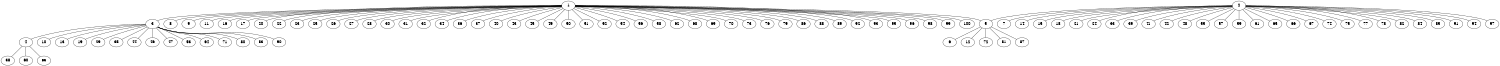 graph G {
	graph [maxiter=5000, start=7, center=1, size="10,10"];
	node [label="\N"];
	graph [bb="0,0,375.74,594.08"];
	1 [label=1, pos="133.56,309.02", width="0.75", height="0.51389"];
	2 [label=2, pos="217.42,113.9", width="0.75", height="0.51389"];
	3 [label=3, pos="177.12,418.32", width="0.75", height="0.51389"];
	4 [label=4, pos="248.41,487.46", width="0.75", height="0.51389"];
	5 [label=5, pos="200.19,211.87", width="0.75", height="0.51389"];
	6 [label=6, pos="309.42,253.53", width="0.75", height="0.51389"];
	7 [label=7, pos="261.42,133.77", width="0.75", height="0.51389"];
	8 [label=8, pos="63.859,293.4", width="0.75", height="0.51389"];
	9 [label=9, pos="45.23,252.01", width="0.75", height="0.51389"];
	10 [label=10, pos="143.39,485.72", width="0.75", height="0.51389"];
	11 [label=11, pos="143.62,360.88", width="0.75", height="0.51389"];
	12 [label=12, pos="307.35,233.79", width="0.75", height="0.51389"];
	13 [label=13, pos="107.3,484.85", width="0.75", height="0.51389"];
	14 [label=14, pos="150.81,29.503", width="0.75", height="0.51389"];
	15 [label=15, pos="135.99,94.645", width="0.75", height="0.51389"];
	16 [label=16, pos="97.889,386.99", width="0.75", height="0.51389"];
	17 [label=17, pos="28,299.78", width="0.75", height="0.51389"];
	18 [label=18, pos="159.11,82.666", width="0.75", height="0.51389"];
	19 [label=19, pos="281.16,423.52", width="0.75", height="0.51389"];
	20 [label=20, pos="226.47,341.82", width="0.75", height="0.51389"];
	21 [label=21, pos="305.78,64.211", width="0.75", height="0.51389"];
	22 [label=22, pos="176.96,324.24", width="0.75", height="0.51389"];
	23 [label=23, pos="179.49,268.49", width="0.75", height="0.51389"];
	24 [label=24, pos="248.54,24.075", width="0.75", height="0.51389"];
	25 [label=25, pos="28.676,316.67", width="0.75", height="0.51389"];
	26 [label=26, pos="61.82,325.34", width="0.75", height="0.51389"];
	27 [label=27, pos="89.591,270.64", width="0.75", height="0.51389"];
	28 [label=28, pos="172.11,366.4", width="0.75", height="0.51389"];
	29 [label=29, pos="288.24,407.15", width="0.75", height="0.51389"];
	30 [label=30, pos="84.003,229.8", width="0.75", height="0.51389"];
	31 [label=31, pos="36.085,348.58", width="0.75", height="0.51389"];
	32 [label=32, pos="78.904,380.04", width="0.75", height="0.51389"];
	33 [label=33, pos="294.92,146.37", width="0.75", height="0.51389"];
	34 [label=34, pos="34.405,269.35", width="0.75", height="0.51389"];
	35 [label=35, pos="75.166,468.41", width="0.75", height="0.51389"];
	36 [label=36, pos="148.66,381.89", width="0.75", height="0.51389"];
	37 [label=37, pos="182.78,298.63", width="0.75", height="0.51389"];
	38 [label=38, pos="237.97,574.58", width="0.75", height="0.51389"];
	39 [label=39, pos="326.4,90.95", width="0.75", height="0.51389"];
	40 [label=40, pos="61.199,264.84", width="0.75", height="0.51389"];
	41 [label=41, pos="172.5,106.63", width="0.75", height="0.51389"];
	42 [label=42, pos="270.18,36.482", width="0.75", height="0.51389"];
	43 [label=43, pos="150.9,268.75", width="0.75", height="0.51389"];
	44 [label=44, pos="157.05,500.2", width="0.75", height="0.51389"];
	45 [label=45, pos="62.008,239.42", width="0.75", height="0.51389"];
	46 [label=46, pos="177.66,492.88", width="0.75", height="0.51389"];
	47 [label=47, pos="123.91,493.37", width="0.75", height="0.51389"];
	48 [label=48, pos="157.96,51.494", width="0.75", height="0.51389"];
	49 [label=49, pos="51.183,357.02", width="0.75", height="0.51389"];
	50 [label=50, pos="130.64,234.07", width="0.75", height="0.51389"];
	51 [label=51, pos="88.711,246.12", width="0.75", height="0.51389"];
	52 [label=52, pos="167.94,250.05", width="0.75", height="0.51389"];
	53 [label=53, pos="216.54,473.44", width="0.75", height="0.51389"];
	54 [label=54, pos="59.215,374.04", width="0.75", height="0.51389"];
	55 [label=55, pos="327.28,139.92", width="0.75", height="0.51389"];
	56 [label=56, pos="137.65,249.61", width="0.75", height="0.51389"];
	57 [label=57, pos="177.71,20.463", width="0.75", height="0.51389"];
	58 [label=58, pos="76.77,354.23", width="0.75", height="0.51389"];
	59 [label=59, pos="305.36,88.144", width="0.75", height="0.51389"];
	60 [label=60, pos="347.74,495.58", width="0.75", height="0.51389"];
	61 [label=61, pos="192.68,45.605", width="0.75", height="0.51389"];
	62 [label=62, pos="191.56,365.47", width="0.75", height="0.51389"];
	63 [label=63, pos="309.35,539.04", width="0.75", height="0.51389"];
	64 [label=64, pos="90.967,477.66", width="0.75", height="0.51389"];
	65 [label=65, pos="130.05,46.609", width="0.75", height="0.51389"];
	66 [label=66, pos="203.85,19.5", width="0.75", height="0.51389"];
	67 [label=67, pos="118.66,63.113", width="0.75", height="0.51389"];
	68 [label=68, pos="110.25,366.99", width="0.75", height="0.51389"];
	69 [label=69, pos="36.833,286.36", width="0.75", height="0.51389"];
	70 [label=70, pos="100.76,340.47", width="0.75", height="0.51389"];
	71 [label=71, pos="197.09,486.95", width="0.75", height="0.51389"];
	72 [label=72, pos="107.49,157.65", width="0.75", height="0.51389"];
	73 [label=73, pos="123.82,385.42", width="0.75", height="0.51389"];
	74 [label=74, pos="306.82,129.12", width="0.75", height="0.51389"];
	75 [label=75, pos="289.97,48.325", width="0.75", height="0.51389"];
	76 [label=76, pos="109.49,235.26", width="0.75", height="0.51389"];
	77 [label=77, pos="237.63,53.679", width="0.75", height="0.51389"];
	78 [label=78, pos="247.11,100.58", width="0.75", height="0.51389"];
	79 [label=79, pos="232.51,325.67", width="0.75", height="0.51389"];
	80 [label=80, pos="246.8,438.32", width="0.75", height="0.51389"];
	81 [label=81, pos="288.47,235.62", width="0.75", height="0.51389"];
	82 [label=82, pos="263.66,72.37", width="0.75", height="0.51389"];
	83 [label=83, pos="245.95,460.15", width="0.75", height="0.51389"];
	84 [label=84, pos="117,81.717", width="0.75", height="0.51389"];
	85 [label=85, pos="330.8,116.33", width="0.75", height="0.51389"];
	86 [label=86, pos="209.01,354.39", width="0.75", height="0.51389"];
	87 [label=87, pos="278.09,216.18", width="0.75", height="0.51389"];
	88 [label=88, pos="205.75,292.96", width="0.75", height="0.51389"];
	89 [label=89, pos="37.389,330.59", width="0.75", height="0.51389"];
	90 [label=90, pos="270.46,441.96", width="0.75", height="0.51389"];
	91 [label=91, pos="283.76,107.67", width="0.75", height="0.51389"];
	92 [label=92, pos="224.97,292.57", width="0.75", height="0.51389"];
	93 [label=93, pos="202.33,332.81", width="0.75", height="0.51389"];
	94 [label=94, pos="225.27,23.587", width="0.75", height="0.51389"];
	95 [label=95, pos="115.17,277", width="0.75", height="0.51389"];
	96 [label=96, pos="86.82,310.05", width="0.75", height="0.51389"];
	97 [label=97, pos="196.32,74.766", width="0.75", height="0.51389"];
	98 [label=98, pos="230.55,310.18", width="0.75", height="0.51389"];
	99 [label=99, pos="203.16,270.85", width="0.75", height="0.51389"];
	100 [label=100, pos="149.72,337.33", width="0.83333", height="0.51389"];
	1 -- 3 [dir=none, pos="140.75,327.07 148.82,347.32 161.84,379.98 169.91,400.25"];
	1 -- 5 [dir=none, pos="145.17,292.1 157.32,274.37 176.3,246.69 188.49,228.92"];
	1 -- 8 [dir=none, pos="107.61,303.2 101.72,301.89 95.478,300.49 89.603,299.17"];
	1 -- 9 [dir=none, pos="113.52,296.08 98.961,286.69 79.359,274.04 64.89,264.7"];
	1 -- 11 [dir=none, pos="137.14,327.45 138.09,332.34 139.11,337.62 140.06,342.51"];
	1 -- 16 [dir=none, pos="125.47,326.71 119.67,339.38 111.89,356.38 106.08,369.1"];
	1 -- 17 [dir=none, pos="106.65,306.66 90.77,305.27 70.736,303.52 54.862,302.13"];
	1 -- 20 [dir=none, pos="157.97,317.64 171.63,322.46 188.6,328.44 202.23,333.26"];
	1 -- 22 [dir=none, pos="157.8,317.52 157.95,317.58 158.11,317.63 158.26,317.68"];
	1 -- 23 [dir=none, pos="150.15,294.39 154.26,290.76 158.66,286.87 162.78,283.24"];
	1 -- 25 [dir=none, pos="106.55,310.99 90.892,312.13 71.24,313.57 55.595,314.71"];
	1 -- 26 [dir=none, pos="107.66,314.91 101.24,316.37 94.355,317.94 87.924,319.4"];
	1 -- 27 [dir=none, pos="116.69,294.29 113.3,291.33 109.73,288.22 106.35,285.27"];
	1 -- 28 [dir=none, pos="144.92,325.92 149.9,333.33 155.72,342 160.7,349.42"];
	1 -- 30 [dir=none, pos="122.81,291.83 114.5,278.54 103.04,260.23 94.736,246.96"];
	1 -- 31 [dir=none, pos="109.97,318.59 94.64,324.81 74.747,332.89 59.464,339.09"];
	1 -- 32 [dir=none, pos="120.89,325.49 112.06,336.97 100.33,352.2 91.512,363.66"];
	1 -- 34 [dir=none, pos="110.06,299.62 94.257,293.29 73.506,284.99 57.735,278.68"];
	1 -- 36 [dir=none, pos="137.37,327.41 139.66,338.45 142.56,352.46 144.85,363.5"];
	1 -- 37 [dir=none, pos="159.62,303.52 159.71,303.5 159.8,303.48 159.89,303.46"];
	1 -- 40 [dir=none, pos="113.02,296.48 103.16,290.46 91.378,283.26 81.543,277.26"];
	1 -- 43 [dir=none, pos="141.22,291.24 141.87,289.72 142.53,288.19 143.18,286.67"];
	1 -- 45 [dir=none, pos="117.68,293.57 105.82,282.04 89.691,266.35 77.844,254.83"];
	1 -- 49 [dir=none, pos="112.77,321.13 100.29,328.41 84.451,337.64 71.964,344.91"];
	1 -- 50 [dir=none, pos="132.84,290.49 132.39,278.96 131.81,264.18 131.36,252.64"];
	1 -- 51 [dir=none, pos="121.54,292.16 115.11,283.14 107.2,272.05 100.76,263.02"];
	1 -- 52 [dir=none, pos="143.69,291.64 148.13,284.03 153.33,275.12 157.77,267.5"];
	1 -- 54 [dir=none, pos="116.69,323.77 104.52,334.41 88.171,348.71 76.019,359.34"];
	1 -- 56 [dir=none, pos="134.86,290.22 135.33,283.29 135.87,275.43 136.35,268.49"];
	1 -- 58 [dir=none, pos="115.9,323.07 109.13,328.47 101.4,334.62 94.613,340.02"];
	1 -- 62 [dir=none, pos="149.11,324.15 157.43,332.25 167.65,342.2 175.98,350.3"];
	1 -- 68 [dir=none, pos="126.31,327.04 123.53,333.96 120.36,341.85 117.57,348.78"];
	1 -- 69 [dir=none, pos="107.89,303.01 93.902,299.73 76.632,295.68 62.621,292.4"];
	1 -- 70 [dir=none, pos="117.55,324.38 117.29,324.63 117.03,324.88 116.77,325.13"];
	1 -- 73 [dir=none, pos="131.2,327.51 129.68,339.44 127.71,354.89 126.19,366.83"];
	1 -- 76 [dir=none, pos="127.61,290.79 123.91,279.44 119.16,264.89 115.46,253.54"];
	1 -- 79 [dir=none, pos="159.82,313.44 174.13,315.85 191.8,318.82 206.13,321.23"];
	1 -- 86 [dir=none, pos="154.18,321.41 164.91,327.87 177.99,335.73 188.68,342.16"];
	1 -- 88 [dir=none, pos="159.63,303.22 166.25,301.75 173.36,300.16 179.97,298.69"];
	1 -- 89 [dir=none, pos="107.79,314.8 93.991,317.9 77.042,321.7 63.233,324.8"];
	1 -- 92 [dir=none, pos="160,304.26 172.13,302.08 186.47,299.5 198.59,297.32"];
	1 -- 93 [dir=none, pos="158,317.47 164.49,319.72 171.49,322.14 177.97,324.38"];
	1 -- 95 [dir=none, pos="123.51,291.51 123.44,291.39 123.37,291.28 123.3,291.16"];
	1 -- 96 [dir=none, pos="106.37,309.62 106.21,309.62 106.05,309.63 105.89,309.63"];
	1 -- 98 [dir=none, pos="160.58,309.34 173.92,309.5 189.98,309.7 203.35,309.86"];
	1 -- 99 [dir=none, pos="154.82,297.36 163.46,292.63 173.41,287.17 182.03,282.44"];
	1 -- 100 [dir=none, pos="143.52,326.47 143.57,326.56 143.62,326.65 143.68,326.74"];
	2 -- 5 [dir=none, pos="214.18,132.33 211.12,149.73 206.55,175.7 203.47,193.19"];
	2 -- 7 [dir=none, pos="240.19,124.19 240.28,124.22 240.36,124.26 240.45,124.3"];
	2 -- 14 [dir=none, pos="204.58,97.631 192.86,82.781 175.62,60.938 163.85,46.014"];
	2 -- 15 [dir=none, pos="191.66,107.81 182.06,105.54 171.17,102.97 161.59,100.7"];
	2 -- 18 [dir=none, pos="196.04,102.45 190.97,99.733 185.56,96.836 180.49,94.119"];
	2 -- 21 [dir=none, pos="238.36,102.13 252.35,94.264 270.67,83.957 284.69,76.075"];
	2 -- 24 [dir=none, pos="223.72,95.726 229.12,80.141 236.86,57.803 242.25,42.226"];
	2 -- 33 [dir=none, pos="240.68,123.64 250.48,127.75 261.88,132.53 271.69,136.63"];
	2 -- 39 [dir=none, pos="243.25,108.46 260.49,104.83 283.09,100.07 300.38,96.43"];
	2 -- 41 [dir=none, pos="191.03,109.63 190.88,109.61 190.73,109.58 190.58,109.56"];
	2 -- 42 [dir=none, pos="228.87,97.105 237.72,84.118 249.91,66.226 258.75,53.248"];
	2 -- 48 [dir=none, pos="202.42,98.155 193.34,88.622 181.8,76.514 172.76,67.021"];
	2 -- 55 [dir=none, pos="243.18,120 260.81,124.18 284.09,129.69 301.68,133.86"];
	2 -- 57 [dir=none, pos="209.77,95.888 202.73,79.342 192.37,54.953 185.35,38.424"];
	2 -- 59 [dir=none, pos="242.39,106.59 254.27,103.11 268.45,98.958 280.34,95.475"];
	2 -- 61 [dir=none, pos="210.79,95.601 207.24,85.802 202.88,73.765 199.33,63.958"];
	2 -- 65 [dir=none, pos="199.32,99.961 184.32,88.411 163.12,72.079 148.13,60.535"];
	2 -- 66 [dir=none, pos="214.74,95.253 212.36,78.703 208.9,54.651 206.53,38.113"];
	2 -- 67 [dir=none, pos="195.5,102.63 179.14,94.215 156.87,82.763 140.51,74.354"];
	2 -- 74 [dir=none, pos="243.76,118.39 255.3,120.35 268.81,122.65 280.36,124.62"];
	2 -- 75 [dir=none, pos="233.88,99.023 245.76,88.291 261.72,73.866 273.57,63.147"];
	2 -- 77 [dir=none, pos="223.48,95.835 226.04,88.212 229.01,79.357 231.57,71.736"];
	2 -- 78 [dir=none, pos="240.22,103.67 240.35,103.61 240.47,103.56 240.59,103.5"];
	2 -- 82 [dir=none, pos="233.85,99.144 238.21,95.227 242.92,90.997 247.28,87.083"];
	2 -- 84 [dir=none, pos="192.86,106.03 177.29,101.04 157.24,94.615 141.66,89.622"];
	2 -- 85 [dir=none, pos="244.58,114.48 262.4,114.87 285.62,115.36 303.47,115.74"];
	2 -- 91 [dir=none, pos="244.4,111.37 248.42,110.99 252.56,110.6 256.58,110.22"];
	2 -- 94 [dir=none, pos="219.05,95.191 220.4,79.69 222.3,57.771 223.65,42.277"];
	2 -- 97 [dir=none, pos="207.86,96.167 207.16,94.873 206.46,93.568 205.76,92.275"];
	3 -- 4 [dir=none, pos="192.94,433.67 204.75,445.12 220.83,460.71 232.64,472.16"];
	3 -- 10 [dir=none, pos="168.26,436.03 163.34,445.86 157.24,458.05 152.31,467.89"];
	3 -- 13 [dir=none, pos="161.27,433.42 149.85,444.3 134.49,458.94 123.08,469.81"];
	3 -- 19 [dir=none, pos="204.18,419.68 219.59,420.45 238.84,421.41 254.23,422.18"];
	3 -- 29 [dir=none, pos="204.02,415.62 221.36,413.87 243.83,411.61 261.2,409.87"];
	3 -- 35 [dir=none, pos="154.99,429.19 137.89,437.59 114.33,449.17 97.245,457.56"];
	3 -- 44 [dir=none, pos="172.56,436.9 169.28,450.3 164.87,468.31 161.59,481.7"];
	3 -- 46 [dir=none, pos="177.25,437.14 177.34,448.52 177.44,462.99 177.53,474.33"];
	3 -- 47 [dir=none, pos="165.31,434.98 156.55,447.33 144.66,464.1 135.87,476.51"];
	3 -- 53 [dir=none, pos="189.16,435.16 194.05,442 199.69,449.88 204.57,456.71"];
	3 -- 64 [dir=none, pos="158,431.49 143.72,441.32 124.3,454.7 110.03,464.53"];
	3 -- 71 [dir=none, pos="182.47,436.71 185.33,446.56 188.85,458.66 191.72,468.51"];
	3 -- 80 [dir=none, pos="202.27,425.54 208.51,427.33 215.2,429.25 221.44,431.04"];
	3 -- 83 [dir=none, pos="197.4,430.65 206.28,436.04 216.68,442.37 225.58,447.77"];
	3 -- 90 [dir=none, pos="202.62,424.78 215.79,428.12 231.82,432.18 244.98,435.51"];
	4 -- 38 [dir=none, pos="246.2,505.93 244.43,520.72 241.95,541.35 240.18,556.13"];
	4 -- 60 [dir=none, pos="275.29,489.66 289.43,490.81 306.7,492.23 320.84,493.38"];
	4 -- 63 [dir=none, pos="265.71,502.1 274.02,509.13 283.94,517.53 292.22,524.54"];
	5 -- 6 [dir=none, pos="223.89,220.91 242.21,227.89 267.45,237.52 285.76,244.5"];
	5 -- 12 [dir=none, pos="226.13,217.17 242.85,220.6 264.53,225.03 281.28,228.46"];
	5 -- 72 [dir=none, pos="179.61,199.83 164.36,190.91 143.64,178.79 128.33,169.83"];
	5 -- 81 [dir=none, pos="225.72,218.74 237.54,221.91 251.53,225.68 263.3,228.84"];
	5 -- 87 [dir=none, pos="227.43,213.37 235.07,213.8 243.36,214.26 250.99,214.68"];
}
